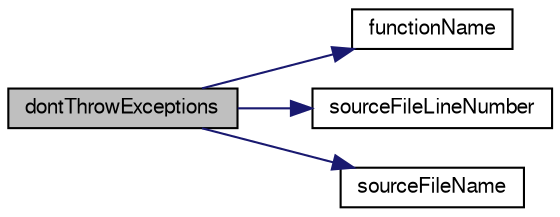 digraph "dontThrowExceptions"
{
  bgcolor="transparent";
  edge [fontname="FreeSans",fontsize="10",labelfontname="FreeSans",labelfontsize="10"];
  node [fontname="FreeSans",fontsize="10",shape=record];
  rankdir="LR";
  Node144 [label="dontThrowExceptions",height=0.2,width=0.4,color="black", fillcolor="grey75", style="filled", fontcolor="black"];
  Node144 -> Node145 [color="midnightblue",fontsize="10",style="solid",fontname="FreeSans"];
  Node145 [label="functionName",height=0.2,width=0.4,color="black",URL="$a26082.html#a766cd6bf57c8f60839a8d04eab0bdf14"];
  Node144 -> Node146 [color="midnightblue",fontsize="10",style="solid",fontname="FreeSans"];
  Node146 [label="sourceFileLineNumber",height=0.2,width=0.4,color="black",URL="$a26082.html#afc15d9e726f7bcd039a0f4279168e24d"];
  Node144 -> Node147 [color="midnightblue",fontsize="10",style="solid",fontname="FreeSans"];
  Node147 [label="sourceFileName",height=0.2,width=0.4,color="black",URL="$a26082.html#a33d9bc75452bb66d0c307b2df3b90ff2"];
}
